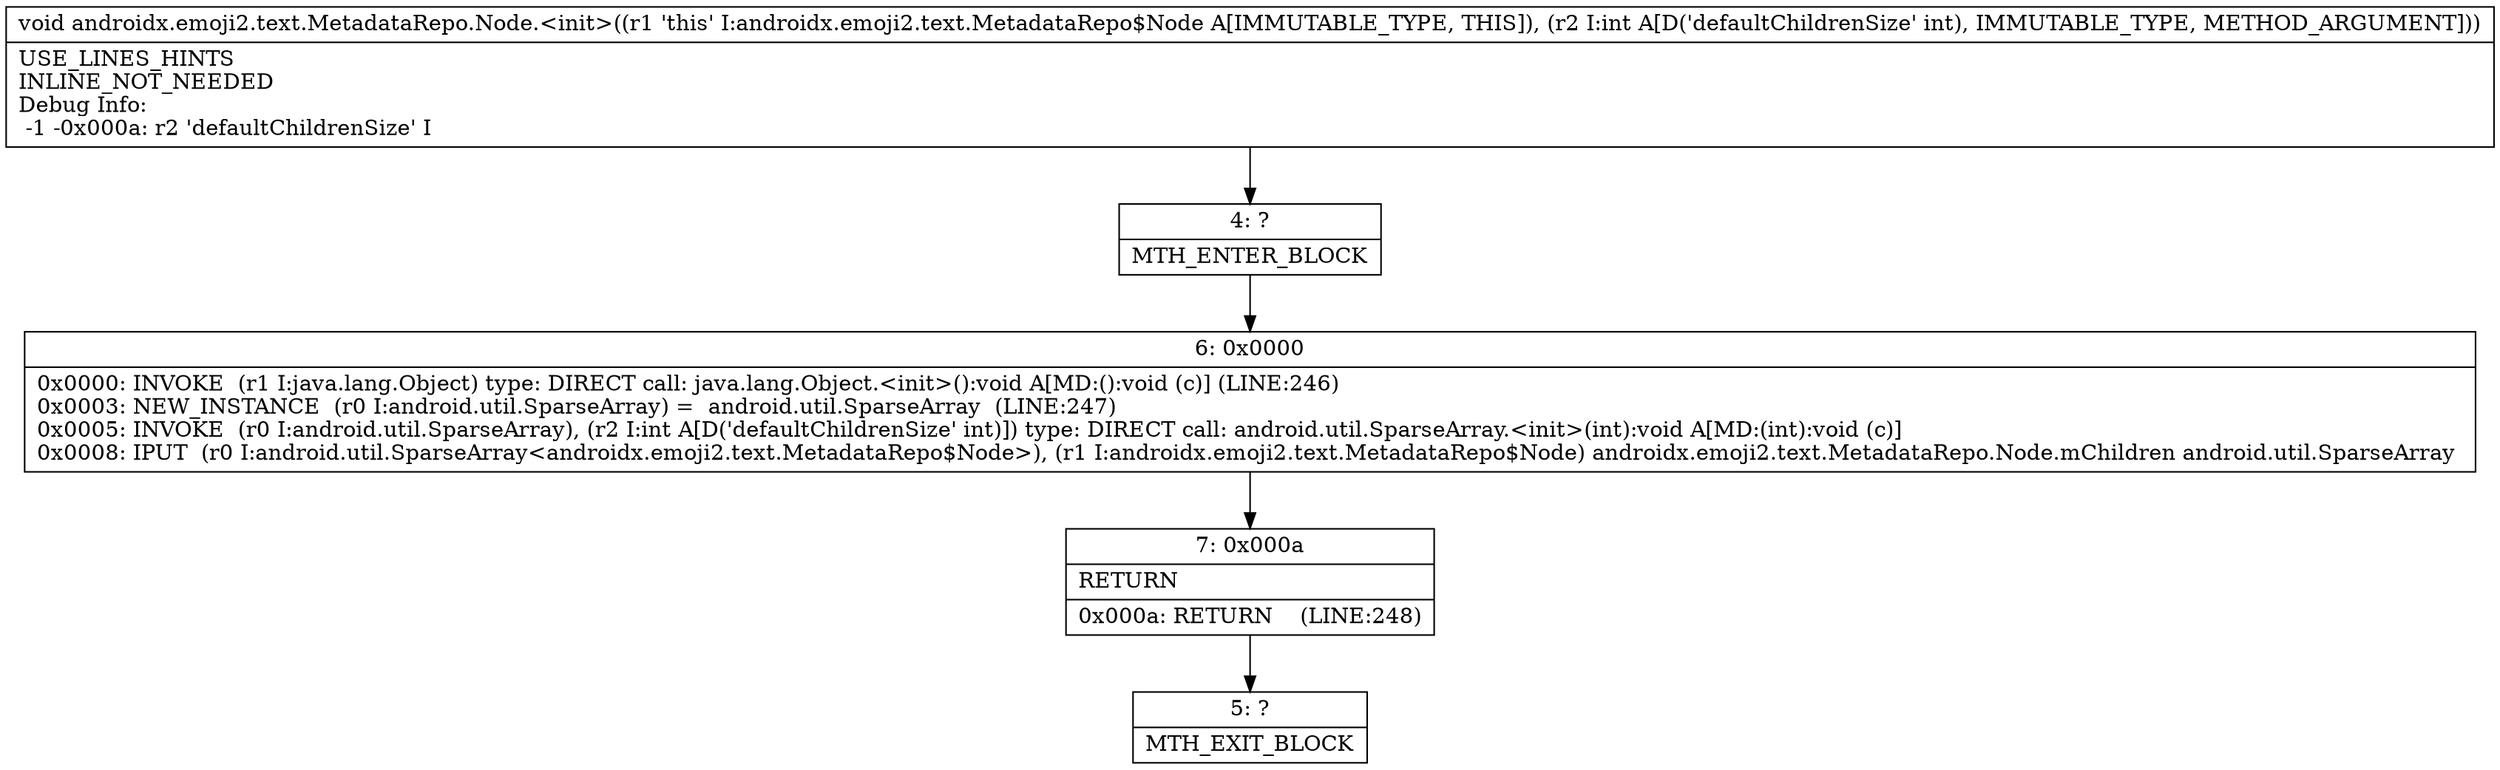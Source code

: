 digraph "CFG forandroidx.emoji2.text.MetadataRepo.Node.\<init\>(I)V" {
Node_4 [shape=record,label="{4\:\ ?|MTH_ENTER_BLOCK\l}"];
Node_6 [shape=record,label="{6\:\ 0x0000|0x0000: INVOKE  (r1 I:java.lang.Object) type: DIRECT call: java.lang.Object.\<init\>():void A[MD:():void (c)] (LINE:246)\l0x0003: NEW_INSTANCE  (r0 I:android.util.SparseArray) =  android.util.SparseArray  (LINE:247)\l0x0005: INVOKE  (r0 I:android.util.SparseArray), (r2 I:int A[D('defaultChildrenSize' int)]) type: DIRECT call: android.util.SparseArray.\<init\>(int):void A[MD:(int):void (c)]\l0x0008: IPUT  (r0 I:android.util.SparseArray\<androidx.emoji2.text.MetadataRepo$Node\>), (r1 I:androidx.emoji2.text.MetadataRepo$Node) androidx.emoji2.text.MetadataRepo.Node.mChildren android.util.SparseArray \l}"];
Node_7 [shape=record,label="{7\:\ 0x000a|RETURN\l|0x000a: RETURN    (LINE:248)\l}"];
Node_5 [shape=record,label="{5\:\ ?|MTH_EXIT_BLOCK\l}"];
MethodNode[shape=record,label="{void androidx.emoji2.text.MetadataRepo.Node.\<init\>((r1 'this' I:androidx.emoji2.text.MetadataRepo$Node A[IMMUTABLE_TYPE, THIS]), (r2 I:int A[D('defaultChildrenSize' int), IMMUTABLE_TYPE, METHOD_ARGUMENT]))  | USE_LINES_HINTS\lINLINE_NOT_NEEDED\lDebug Info:\l  \-1 \-0x000a: r2 'defaultChildrenSize' I\l}"];
MethodNode -> Node_4;Node_4 -> Node_6;
Node_6 -> Node_7;
Node_7 -> Node_5;
}

